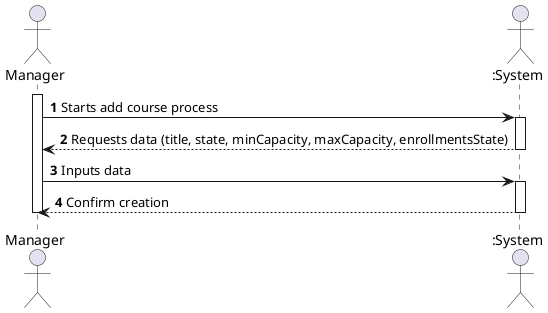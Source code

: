 @startuml

autonumber
actor "Manager" as MNG
actor ":System" as SYS

activate MNG
MNG -> SYS : Starts add course process
activate SYS
SYS --> MNG : Requests data (title, state, minCapacity, maxCapacity, enrollmentsState)
deactivate SYS
MNG -> SYS : Inputs data
activate SYS
SYS --> MNG : Confirm creation
deactivate SYS
deactivate MNG


@enduml